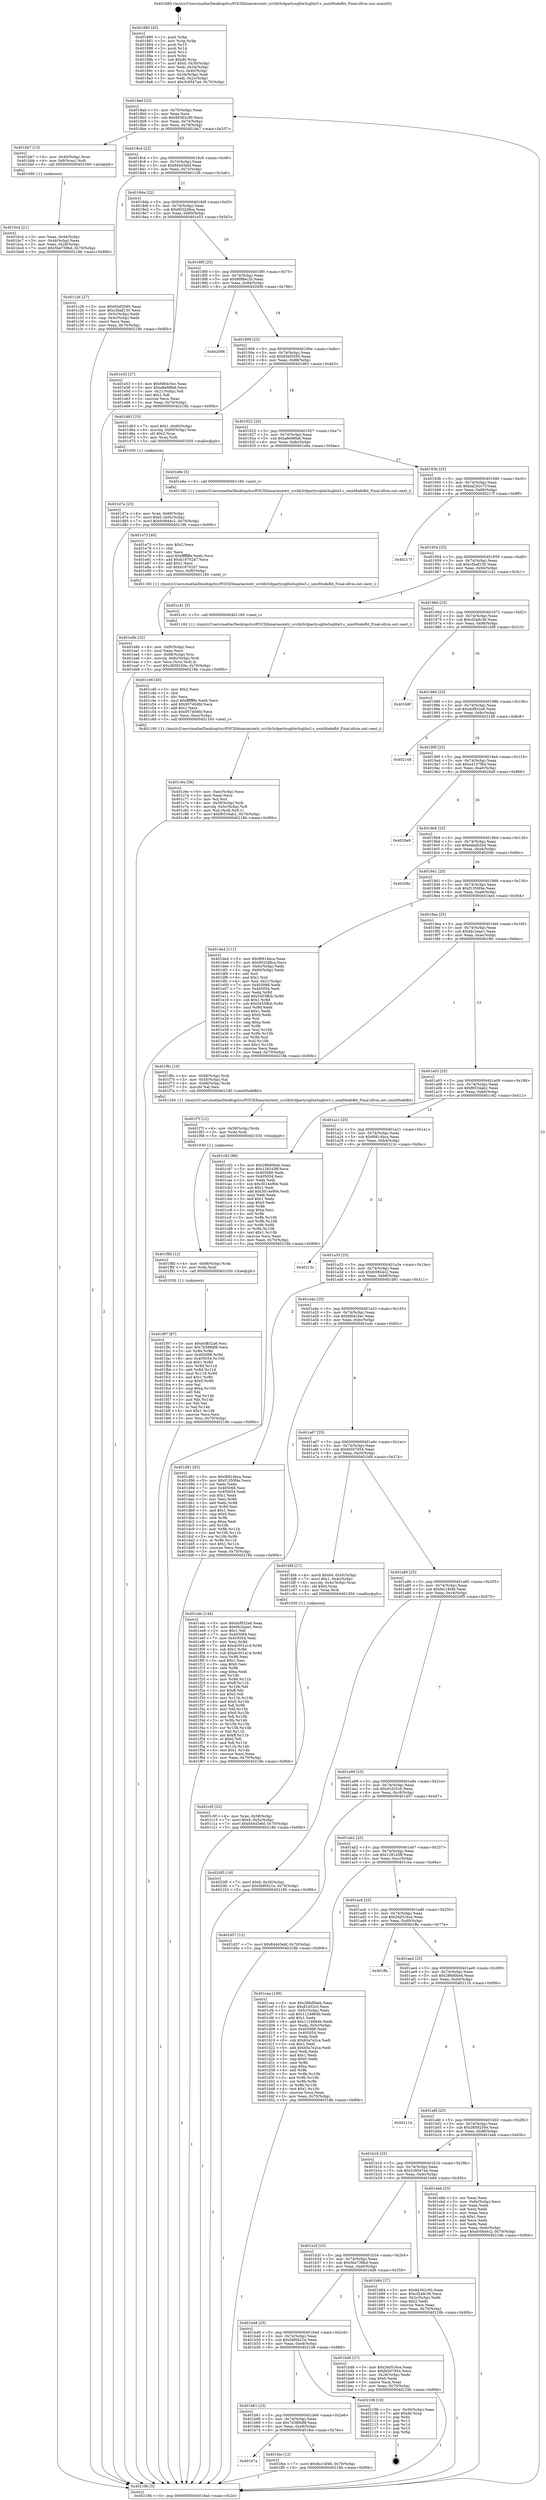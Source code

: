 digraph "0x401880" {
  label = "0x401880 (/mnt/c/Users/mathe/Desktop/tcc/POCII/binaries/extr_ccvlib3rdpartysqlite3sqlite3.c_unixModeBit_Final-ollvm.out::main(0))"
  labelloc = "t"
  node[shape=record]

  Entry [label="",width=0.3,height=0.3,shape=circle,fillcolor=black,style=filled]
  "0x4018ad" [label="{
     0x4018ad [23]\l
     | [instrs]\l
     &nbsp;&nbsp;0x4018ad \<+3\>: mov -0x70(%rbp),%eax\l
     &nbsp;&nbsp;0x4018b0 \<+2\>: mov %eax,%ecx\l
     &nbsp;&nbsp;0x4018b2 \<+6\>: sub $0x84362c90,%ecx\l
     &nbsp;&nbsp;0x4018b8 \<+3\>: mov %eax,-0x74(%rbp)\l
     &nbsp;&nbsp;0x4018bb \<+3\>: mov %ecx,-0x78(%rbp)\l
     &nbsp;&nbsp;0x4018be \<+6\>: je 0000000000401bb7 \<main+0x337\>\l
  }"]
  "0x401bb7" [label="{
     0x401bb7 [13]\l
     | [instrs]\l
     &nbsp;&nbsp;0x401bb7 \<+4\>: mov -0x40(%rbp),%rax\l
     &nbsp;&nbsp;0x401bbb \<+4\>: mov 0x8(%rax),%rdi\l
     &nbsp;&nbsp;0x401bbf \<+5\>: call 0000000000401060 \<atoi@plt\>\l
     | [calls]\l
     &nbsp;&nbsp;0x401060 \{1\} (unknown)\l
  }"]
  "0x4018c4" [label="{
     0x4018c4 [22]\l
     | [instrs]\l
     &nbsp;&nbsp;0x4018c4 \<+5\>: jmp 00000000004018c9 \<main+0x49\>\l
     &nbsp;&nbsp;0x4018c9 \<+3\>: mov -0x74(%rbp),%eax\l
     &nbsp;&nbsp;0x4018cc \<+5\>: sub $0x844d3ebf,%eax\l
     &nbsp;&nbsp;0x4018d1 \<+3\>: mov %eax,-0x7c(%rbp)\l
     &nbsp;&nbsp;0x4018d4 \<+6\>: je 0000000000401c26 \<main+0x3a6\>\l
  }"]
  Exit [label="",width=0.3,height=0.3,shape=circle,fillcolor=black,style=filled,peripheries=2]
  "0x401c26" [label="{
     0x401c26 [27]\l
     | [instrs]\l
     &nbsp;&nbsp;0x401c26 \<+5\>: mov $0x93ef3595,%eax\l
     &nbsp;&nbsp;0x401c2b \<+5\>: mov $0xc5baf130,%ecx\l
     &nbsp;&nbsp;0x401c30 \<+3\>: mov -0x5c(%rbp),%edx\l
     &nbsp;&nbsp;0x401c33 \<+3\>: cmp -0x4c(%rbp),%edx\l
     &nbsp;&nbsp;0x401c36 \<+3\>: cmovl %ecx,%eax\l
     &nbsp;&nbsp;0x401c39 \<+3\>: mov %eax,-0x70(%rbp)\l
     &nbsp;&nbsp;0x401c3c \<+5\>: jmp 000000000040218b \<main+0x90b\>\l
  }"]
  "0x4018da" [label="{
     0x4018da [22]\l
     | [instrs]\l
     &nbsp;&nbsp;0x4018da \<+5\>: jmp 00000000004018df \<main+0x5f\>\l
     &nbsp;&nbsp;0x4018df \<+3\>: mov -0x74(%rbp),%eax\l
     &nbsp;&nbsp;0x4018e2 \<+5\>: sub $0x9032d8ca,%eax\l
     &nbsp;&nbsp;0x4018e7 \<+3\>: mov %eax,-0x80(%rbp)\l
     &nbsp;&nbsp;0x4018ea \<+6\>: je 0000000000401e53 \<main+0x5d3\>\l
  }"]
  "0x401b7a" [label="{
     0x401b7a\l
  }", style=dashed]
  "0x401e53" [label="{
     0x401e53 [27]\l
     | [instrs]\l
     &nbsp;&nbsp;0x401e53 \<+5\>: mov $0xfd64c5ec,%eax\l
     &nbsp;&nbsp;0x401e58 \<+5\>: mov $0xa8e98fa6,%ecx\l
     &nbsp;&nbsp;0x401e5d \<+3\>: mov -0x21(%rbp),%dl\l
     &nbsp;&nbsp;0x401e60 \<+3\>: test $0x1,%dl\l
     &nbsp;&nbsp;0x401e63 \<+3\>: cmovne %ecx,%eax\l
     &nbsp;&nbsp;0x401e66 \<+3\>: mov %eax,-0x70(%rbp)\l
     &nbsp;&nbsp;0x401e69 \<+5\>: jmp 000000000040218b \<main+0x90b\>\l
  }"]
  "0x4018f0" [label="{
     0x4018f0 [25]\l
     | [instrs]\l
     &nbsp;&nbsp;0x4018f0 \<+5\>: jmp 00000000004018f5 \<main+0x75\>\l
     &nbsp;&nbsp;0x4018f5 \<+3\>: mov -0x74(%rbp),%eax\l
     &nbsp;&nbsp;0x4018f8 \<+5\>: sub $0x90f8ec20,%eax\l
     &nbsp;&nbsp;0x4018fd \<+6\>: mov %eax,-0x84(%rbp)\l
     &nbsp;&nbsp;0x401903 \<+6\>: je 0000000000402006 \<main+0x786\>\l
  }"]
  "0x401fee" [label="{
     0x401fee [12]\l
     | [instrs]\l
     &nbsp;&nbsp;0x401fee \<+7\>: movl $0xfec14f46,-0x70(%rbp)\l
     &nbsp;&nbsp;0x401ff5 \<+5\>: jmp 000000000040218b \<main+0x90b\>\l
  }"]
  "0x402006" [label="{
     0x402006\l
  }", style=dashed]
  "0x401909" [label="{
     0x401909 [25]\l
     | [instrs]\l
     &nbsp;&nbsp;0x401909 \<+5\>: jmp 000000000040190e \<main+0x8e\>\l
     &nbsp;&nbsp;0x40190e \<+3\>: mov -0x74(%rbp),%eax\l
     &nbsp;&nbsp;0x401911 \<+5\>: sub $0x93ef3595,%eax\l
     &nbsp;&nbsp;0x401916 \<+6\>: mov %eax,-0x88(%rbp)\l
     &nbsp;&nbsp;0x40191c \<+6\>: je 0000000000401d63 \<main+0x4e3\>\l
  }"]
  "0x401b61" [label="{
     0x401b61 [25]\l
     | [instrs]\l
     &nbsp;&nbsp;0x401b61 \<+5\>: jmp 0000000000401b66 \<main+0x2e6\>\l
     &nbsp;&nbsp;0x401b66 \<+3\>: mov -0x74(%rbp),%eax\l
     &nbsp;&nbsp;0x401b69 \<+5\>: sub $0x7b589df8,%eax\l
     &nbsp;&nbsp;0x401b6e \<+6\>: mov %eax,-0xe8(%rbp)\l
     &nbsp;&nbsp;0x401b74 \<+6\>: je 0000000000401fee \<main+0x76e\>\l
  }"]
  "0x401d63" [label="{
     0x401d63 [23]\l
     | [instrs]\l
     &nbsp;&nbsp;0x401d63 \<+7\>: movl $0x1,-0x60(%rbp)\l
     &nbsp;&nbsp;0x401d6a \<+4\>: movslq -0x60(%rbp),%rax\l
     &nbsp;&nbsp;0x401d6e \<+4\>: shl $0x2,%rax\l
     &nbsp;&nbsp;0x401d72 \<+3\>: mov %rax,%rdi\l
     &nbsp;&nbsp;0x401d75 \<+5\>: call 0000000000401050 \<malloc@plt\>\l
     | [calls]\l
     &nbsp;&nbsp;0x401050 \{1\} (unknown)\l
  }"]
  "0x401922" [label="{
     0x401922 [25]\l
     | [instrs]\l
     &nbsp;&nbsp;0x401922 \<+5\>: jmp 0000000000401927 \<main+0xa7\>\l
     &nbsp;&nbsp;0x401927 \<+3\>: mov -0x74(%rbp),%eax\l
     &nbsp;&nbsp;0x40192a \<+5\>: sub $0xa8e98fa6,%eax\l
     &nbsp;&nbsp;0x40192f \<+6\>: mov %eax,-0x8c(%rbp)\l
     &nbsp;&nbsp;0x401935 \<+6\>: je 0000000000401e6e \<main+0x5ee\>\l
  }"]
  "0x402108" [label="{
     0x402108 [19]\l
     | [instrs]\l
     &nbsp;&nbsp;0x402108 \<+3\>: mov -0x30(%rbp),%eax\l
     &nbsp;&nbsp;0x40210b \<+7\>: add $0xd0,%rsp\l
     &nbsp;&nbsp;0x402112 \<+1\>: pop %rbx\l
     &nbsp;&nbsp;0x402113 \<+2\>: pop %r12\l
     &nbsp;&nbsp;0x402115 \<+2\>: pop %r14\l
     &nbsp;&nbsp;0x402117 \<+2\>: pop %r15\l
     &nbsp;&nbsp;0x402119 \<+1\>: pop %rbp\l
     &nbsp;&nbsp;0x40211a \<+1\>: ret\l
  }"]
  "0x401e6e" [label="{
     0x401e6e [5]\l
     | [instrs]\l
     &nbsp;&nbsp;0x401e6e \<+5\>: call 0000000000401160 \<next_i\>\l
     | [calls]\l
     &nbsp;&nbsp;0x401160 \{1\} (/mnt/c/Users/mathe/Desktop/tcc/POCII/binaries/extr_ccvlib3rdpartysqlite3sqlite3.c_unixModeBit_Final-ollvm.out::next_i)\l
  }"]
  "0x40193b" [label="{
     0x40193b [25]\l
     | [instrs]\l
     &nbsp;&nbsp;0x40193b \<+5\>: jmp 0000000000401940 \<main+0xc0\>\l
     &nbsp;&nbsp;0x401940 \<+3\>: mov -0x74(%rbp),%eax\l
     &nbsp;&nbsp;0x401943 \<+5\>: sub $0xba292c7f,%eax\l
     &nbsp;&nbsp;0x401948 \<+6\>: mov %eax,-0x90(%rbp)\l
     &nbsp;&nbsp;0x40194e \<+6\>: je 000000000040217f \<main+0x8ff\>\l
  }"]
  "0x401f97" [label="{
     0x401f97 [87]\l
     | [instrs]\l
     &nbsp;&nbsp;0x401f97 \<+5\>: mov $0xdcf832a6,%esi\l
     &nbsp;&nbsp;0x401f9c \<+5\>: mov $0x7b589df8,%ecx\l
     &nbsp;&nbsp;0x401fa1 \<+3\>: xor %r8d,%r8d\l
     &nbsp;&nbsp;0x401fa4 \<+8\>: mov 0x405068,%r9d\l
     &nbsp;&nbsp;0x401fac \<+8\>: mov 0x405054,%r10d\l
     &nbsp;&nbsp;0x401fb4 \<+4\>: sub $0x1,%r8d\l
     &nbsp;&nbsp;0x401fb8 \<+3\>: mov %r9d,%r11d\l
     &nbsp;&nbsp;0x401fbb \<+3\>: add %r8d,%r11d\l
     &nbsp;&nbsp;0x401fbe \<+4\>: imul %r11d,%r9d\l
     &nbsp;&nbsp;0x401fc2 \<+4\>: and $0x1,%r9d\l
     &nbsp;&nbsp;0x401fc6 \<+4\>: cmp $0x0,%r9d\l
     &nbsp;&nbsp;0x401fca \<+3\>: sete %al\l
     &nbsp;&nbsp;0x401fcd \<+4\>: cmp $0xa,%r10d\l
     &nbsp;&nbsp;0x401fd1 \<+3\>: setl %bl\l
     &nbsp;&nbsp;0x401fd4 \<+3\>: mov %al,%r14b\l
     &nbsp;&nbsp;0x401fd7 \<+3\>: and %bl,%r14b\l
     &nbsp;&nbsp;0x401fda \<+2\>: xor %bl,%al\l
     &nbsp;&nbsp;0x401fdc \<+3\>: or %al,%r14b\l
     &nbsp;&nbsp;0x401fdf \<+4\>: test $0x1,%r14b\l
     &nbsp;&nbsp;0x401fe3 \<+3\>: cmovne %ecx,%esi\l
     &nbsp;&nbsp;0x401fe6 \<+3\>: mov %esi,-0x70(%rbp)\l
     &nbsp;&nbsp;0x401fe9 \<+5\>: jmp 000000000040218b \<main+0x90b\>\l
  }"]
  "0x40217f" [label="{
     0x40217f\l
  }", style=dashed]
  "0x401954" [label="{
     0x401954 [25]\l
     | [instrs]\l
     &nbsp;&nbsp;0x401954 \<+5\>: jmp 0000000000401959 \<main+0xd9\>\l
     &nbsp;&nbsp;0x401959 \<+3\>: mov -0x74(%rbp),%eax\l
     &nbsp;&nbsp;0x40195c \<+5\>: sub $0xc5baf130,%eax\l
     &nbsp;&nbsp;0x401961 \<+6\>: mov %eax,-0x94(%rbp)\l
     &nbsp;&nbsp;0x401967 \<+6\>: je 0000000000401c41 \<main+0x3c1\>\l
  }"]
  "0x401f8b" [label="{
     0x401f8b [12]\l
     | [instrs]\l
     &nbsp;&nbsp;0x401f8b \<+4\>: mov -0x68(%rbp),%rdx\l
     &nbsp;&nbsp;0x401f8f \<+3\>: mov %rdx,%rdi\l
     &nbsp;&nbsp;0x401f92 \<+5\>: call 0000000000401030 \<free@plt\>\l
     | [calls]\l
     &nbsp;&nbsp;0x401030 \{1\} (unknown)\l
  }"]
  "0x401c41" [label="{
     0x401c41 [5]\l
     | [instrs]\l
     &nbsp;&nbsp;0x401c41 \<+5\>: call 0000000000401160 \<next_i\>\l
     | [calls]\l
     &nbsp;&nbsp;0x401160 \{1\} (/mnt/c/Users/mathe/Desktop/tcc/POCII/binaries/extr_ccvlib3rdpartysqlite3sqlite3.c_unixModeBit_Final-ollvm.out::next_i)\l
  }"]
  "0x40196d" [label="{
     0x40196d [25]\l
     | [instrs]\l
     &nbsp;&nbsp;0x40196d \<+5\>: jmp 0000000000401972 \<main+0xf2\>\l
     &nbsp;&nbsp;0x401972 \<+3\>: mov -0x74(%rbp),%eax\l
     &nbsp;&nbsp;0x401975 \<+5\>: sub $0xcf2a9c36,%eax\l
     &nbsp;&nbsp;0x40197a \<+6\>: mov %eax,-0x98(%rbp)\l
     &nbsp;&nbsp;0x401980 \<+6\>: je 0000000000401b9f \<main+0x31f\>\l
  }"]
  "0x401f7f" [label="{
     0x401f7f [12]\l
     | [instrs]\l
     &nbsp;&nbsp;0x401f7f \<+4\>: mov -0x58(%rbp),%rdx\l
     &nbsp;&nbsp;0x401f83 \<+3\>: mov %rdx,%rdi\l
     &nbsp;&nbsp;0x401f86 \<+5\>: call 0000000000401030 \<free@plt\>\l
     | [calls]\l
     &nbsp;&nbsp;0x401030 \{1\} (unknown)\l
  }"]
  "0x401b9f" [label="{
     0x401b9f\l
  }", style=dashed]
  "0x401986" [label="{
     0x401986 [25]\l
     | [instrs]\l
     &nbsp;&nbsp;0x401986 \<+5\>: jmp 000000000040198b \<main+0x10b\>\l
     &nbsp;&nbsp;0x40198b \<+3\>: mov -0x74(%rbp),%eax\l
     &nbsp;&nbsp;0x40198e \<+5\>: sub $0xdcf832a6,%eax\l
     &nbsp;&nbsp;0x401993 \<+6\>: mov %eax,-0x9c(%rbp)\l
     &nbsp;&nbsp;0x401999 \<+6\>: je 0000000000402148 \<main+0x8c8\>\l
  }"]
  "0x401e9b" [label="{
     0x401e9b [32]\l
     | [instrs]\l
     &nbsp;&nbsp;0x401e9b \<+6\>: mov -0xf0(%rbp),%ecx\l
     &nbsp;&nbsp;0x401ea1 \<+3\>: imul %eax,%ecx\l
     &nbsp;&nbsp;0x401ea4 \<+4\>: mov -0x68(%rbp),%rsi\l
     &nbsp;&nbsp;0x401ea8 \<+4\>: movslq -0x6c(%rbp),%rdi\l
     &nbsp;&nbsp;0x401eac \<+3\>: mov %ecx,(%rsi,%rdi,4)\l
     &nbsp;&nbsp;0x401eaf \<+7\>: movl $0x3858250e,-0x70(%rbp)\l
     &nbsp;&nbsp;0x401eb6 \<+5\>: jmp 000000000040218b \<main+0x90b\>\l
  }"]
  "0x402148" [label="{
     0x402148\l
  }", style=dashed]
  "0x40199f" [label="{
     0x40199f [25]\l
     | [instrs]\l
     &nbsp;&nbsp;0x40199f \<+5\>: jmp 00000000004019a4 \<main+0x124\>\l
     &nbsp;&nbsp;0x4019a4 \<+3\>: mov -0x74(%rbp),%eax\l
     &nbsp;&nbsp;0x4019a7 \<+5\>: sub $0xe4157f84,%eax\l
     &nbsp;&nbsp;0x4019ac \<+6\>: mov %eax,-0xa0(%rbp)\l
     &nbsp;&nbsp;0x4019b2 \<+6\>: je 00000000004020e9 \<main+0x869\>\l
  }"]
  "0x401e73" [label="{
     0x401e73 [40]\l
     | [instrs]\l
     &nbsp;&nbsp;0x401e73 \<+5\>: mov $0x2,%ecx\l
     &nbsp;&nbsp;0x401e78 \<+1\>: cltd\l
     &nbsp;&nbsp;0x401e79 \<+2\>: idiv %ecx\l
     &nbsp;&nbsp;0x401e7b \<+6\>: imul $0xfffffffe,%edx,%ecx\l
     &nbsp;&nbsp;0x401e81 \<+6\>: add $0xb18702d7,%ecx\l
     &nbsp;&nbsp;0x401e87 \<+3\>: add $0x1,%ecx\l
     &nbsp;&nbsp;0x401e8a \<+6\>: sub $0xb18702d7,%ecx\l
     &nbsp;&nbsp;0x401e90 \<+6\>: mov %ecx,-0xf0(%rbp)\l
     &nbsp;&nbsp;0x401e96 \<+5\>: call 0000000000401160 \<next_i\>\l
     | [calls]\l
     &nbsp;&nbsp;0x401160 \{1\} (/mnt/c/Users/mathe/Desktop/tcc/POCII/binaries/extr_ccvlib3rdpartysqlite3sqlite3.c_unixModeBit_Final-ollvm.out::next_i)\l
  }"]
  "0x4020e9" [label="{
     0x4020e9\l
  }", style=dashed]
  "0x4019b8" [label="{
     0x4019b8 [25]\l
     | [instrs]\l
     &nbsp;&nbsp;0x4019b8 \<+5\>: jmp 00000000004019bd \<main+0x13d\>\l
     &nbsp;&nbsp;0x4019bd \<+3\>: mov -0x74(%rbp),%eax\l
     &nbsp;&nbsp;0x4019c0 \<+5\>: sub $0xededb2b4,%eax\l
     &nbsp;&nbsp;0x4019c5 \<+6\>: mov %eax,-0xa4(%rbp)\l
     &nbsp;&nbsp;0x4019cb \<+6\>: je 000000000040208c \<main+0x80c\>\l
  }"]
  "0x401d7a" [label="{
     0x401d7a [23]\l
     | [instrs]\l
     &nbsp;&nbsp;0x401d7a \<+4\>: mov %rax,-0x68(%rbp)\l
     &nbsp;&nbsp;0x401d7e \<+7\>: movl $0x0,-0x6c(%rbp)\l
     &nbsp;&nbsp;0x401d85 \<+7\>: movl $0xfc0844c2,-0x70(%rbp)\l
     &nbsp;&nbsp;0x401d8c \<+5\>: jmp 000000000040218b \<main+0x90b\>\l
  }"]
  "0x40208c" [label="{
     0x40208c\l
  }", style=dashed]
  "0x4019d1" [label="{
     0x4019d1 [25]\l
     | [instrs]\l
     &nbsp;&nbsp;0x4019d1 \<+5\>: jmp 00000000004019d6 \<main+0x156\>\l
     &nbsp;&nbsp;0x4019d6 \<+3\>: mov -0x74(%rbp),%eax\l
     &nbsp;&nbsp;0x4019d9 \<+5\>: sub $0xf1350f4e,%eax\l
     &nbsp;&nbsp;0x4019de \<+6\>: mov %eax,-0xa8(%rbp)\l
     &nbsp;&nbsp;0x4019e4 \<+6\>: je 0000000000401de4 \<main+0x564\>\l
  }"]
  "0x401c6e" [label="{
     0x401c6e [36]\l
     | [instrs]\l
     &nbsp;&nbsp;0x401c6e \<+6\>: mov -0xec(%rbp),%ecx\l
     &nbsp;&nbsp;0x401c74 \<+3\>: imul %eax,%ecx\l
     &nbsp;&nbsp;0x401c77 \<+3\>: mov %cl,%sil\l
     &nbsp;&nbsp;0x401c7a \<+4\>: mov -0x58(%rbp),%rdi\l
     &nbsp;&nbsp;0x401c7e \<+4\>: movslq -0x5c(%rbp),%r8\l
     &nbsp;&nbsp;0x401c82 \<+4\>: mov %sil,(%rdi,%r8,1)\l
     &nbsp;&nbsp;0x401c86 \<+7\>: movl $0xf6534ab2,-0x70(%rbp)\l
     &nbsp;&nbsp;0x401c8d \<+5\>: jmp 000000000040218b \<main+0x90b\>\l
  }"]
  "0x401de4" [label="{
     0x401de4 [111]\l
     | [instrs]\l
     &nbsp;&nbsp;0x401de4 \<+5\>: mov $0xf6814bca,%eax\l
     &nbsp;&nbsp;0x401de9 \<+5\>: mov $0x9032d8ca,%ecx\l
     &nbsp;&nbsp;0x401dee \<+3\>: mov -0x6c(%rbp),%edx\l
     &nbsp;&nbsp;0x401df1 \<+3\>: cmp -0x60(%rbp),%edx\l
     &nbsp;&nbsp;0x401df4 \<+4\>: setl %sil\l
     &nbsp;&nbsp;0x401df8 \<+4\>: and $0x1,%sil\l
     &nbsp;&nbsp;0x401dfc \<+4\>: mov %sil,-0x21(%rbp)\l
     &nbsp;&nbsp;0x401e00 \<+7\>: mov 0x405068,%edx\l
     &nbsp;&nbsp;0x401e07 \<+7\>: mov 0x405054,%edi\l
     &nbsp;&nbsp;0x401e0e \<+3\>: mov %edx,%r8d\l
     &nbsp;&nbsp;0x401e11 \<+7\>: add $0x5455ffcb,%r8d\l
     &nbsp;&nbsp;0x401e18 \<+4\>: sub $0x1,%r8d\l
     &nbsp;&nbsp;0x401e1c \<+7\>: sub $0x5455ffcb,%r8d\l
     &nbsp;&nbsp;0x401e23 \<+4\>: imul %r8d,%edx\l
     &nbsp;&nbsp;0x401e27 \<+3\>: and $0x1,%edx\l
     &nbsp;&nbsp;0x401e2a \<+3\>: cmp $0x0,%edx\l
     &nbsp;&nbsp;0x401e2d \<+4\>: sete %sil\l
     &nbsp;&nbsp;0x401e31 \<+3\>: cmp $0xa,%edi\l
     &nbsp;&nbsp;0x401e34 \<+4\>: setl %r9b\l
     &nbsp;&nbsp;0x401e38 \<+3\>: mov %sil,%r10b\l
     &nbsp;&nbsp;0x401e3b \<+3\>: and %r9b,%r10b\l
     &nbsp;&nbsp;0x401e3e \<+3\>: xor %r9b,%sil\l
     &nbsp;&nbsp;0x401e41 \<+3\>: or %sil,%r10b\l
     &nbsp;&nbsp;0x401e44 \<+4\>: test $0x1,%r10b\l
     &nbsp;&nbsp;0x401e48 \<+3\>: cmovne %ecx,%eax\l
     &nbsp;&nbsp;0x401e4b \<+3\>: mov %eax,-0x70(%rbp)\l
     &nbsp;&nbsp;0x401e4e \<+5\>: jmp 000000000040218b \<main+0x90b\>\l
  }"]
  "0x4019ea" [label="{
     0x4019ea [25]\l
     | [instrs]\l
     &nbsp;&nbsp;0x4019ea \<+5\>: jmp 00000000004019ef \<main+0x16f\>\l
     &nbsp;&nbsp;0x4019ef \<+3\>: mov -0x74(%rbp),%eax\l
     &nbsp;&nbsp;0x4019f2 \<+5\>: sub $0xf4c2eae1,%eax\l
     &nbsp;&nbsp;0x4019f7 \<+6\>: mov %eax,-0xac(%rbp)\l
     &nbsp;&nbsp;0x4019fd \<+6\>: je 0000000000401f6c \<main+0x6ec\>\l
  }"]
  "0x401c46" [label="{
     0x401c46 [40]\l
     | [instrs]\l
     &nbsp;&nbsp;0x401c46 \<+5\>: mov $0x2,%ecx\l
     &nbsp;&nbsp;0x401c4b \<+1\>: cltd\l
     &nbsp;&nbsp;0x401c4c \<+2\>: idiv %ecx\l
     &nbsp;&nbsp;0x401c4e \<+6\>: imul $0xfffffffe,%edx,%ecx\l
     &nbsp;&nbsp;0x401c54 \<+6\>: add $0x95740dfd,%ecx\l
     &nbsp;&nbsp;0x401c5a \<+3\>: add $0x1,%ecx\l
     &nbsp;&nbsp;0x401c5d \<+6\>: sub $0x95740dfd,%ecx\l
     &nbsp;&nbsp;0x401c63 \<+6\>: mov %ecx,-0xec(%rbp)\l
     &nbsp;&nbsp;0x401c69 \<+5\>: call 0000000000401160 \<next_i\>\l
     | [calls]\l
     &nbsp;&nbsp;0x401160 \{1\} (/mnt/c/Users/mathe/Desktop/tcc/POCII/binaries/extr_ccvlib3rdpartysqlite3sqlite3.c_unixModeBit_Final-ollvm.out::next_i)\l
  }"]
  "0x401f6c" [label="{
     0x401f6c [19]\l
     | [instrs]\l
     &nbsp;&nbsp;0x401f6c \<+4\>: mov -0x58(%rbp),%rdi\l
     &nbsp;&nbsp;0x401f70 \<+3\>: mov -0x45(%rbp),%al\l
     &nbsp;&nbsp;0x401f73 \<+4\>: mov -0x68(%rbp),%rdx\l
     &nbsp;&nbsp;0x401f77 \<+3\>: movzbl %al,%esi\l
     &nbsp;&nbsp;0x401f7a \<+5\>: call 0000000000401240 \<unixModeBit\>\l
     | [calls]\l
     &nbsp;&nbsp;0x401240 \{1\} (/mnt/c/Users/mathe/Desktop/tcc/POCII/binaries/extr_ccvlib3rdpartysqlite3sqlite3.c_unixModeBit_Final-ollvm.out::unixModeBit)\l
  }"]
  "0x401a03" [label="{
     0x401a03 [25]\l
     | [instrs]\l
     &nbsp;&nbsp;0x401a03 \<+5\>: jmp 0000000000401a08 \<main+0x188\>\l
     &nbsp;&nbsp;0x401a08 \<+3\>: mov -0x74(%rbp),%eax\l
     &nbsp;&nbsp;0x401a0b \<+5\>: sub $0xf6534ab2,%eax\l
     &nbsp;&nbsp;0x401a10 \<+6\>: mov %eax,-0xb0(%rbp)\l
     &nbsp;&nbsp;0x401a16 \<+6\>: je 0000000000401c92 \<main+0x412\>\l
  }"]
  "0x401c0f" [label="{
     0x401c0f [23]\l
     | [instrs]\l
     &nbsp;&nbsp;0x401c0f \<+4\>: mov %rax,-0x58(%rbp)\l
     &nbsp;&nbsp;0x401c13 \<+7\>: movl $0x0,-0x5c(%rbp)\l
     &nbsp;&nbsp;0x401c1a \<+7\>: movl $0x844d3ebf,-0x70(%rbp)\l
     &nbsp;&nbsp;0x401c21 \<+5\>: jmp 000000000040218b \<main+0x90b\>\l
  }"]
  "0x401c92" [label="{
     0x401c92 [88]\l
     | [instrs]\l
     &nbsp;&nbsp;0x401c92 \<+5\>: mov $0x286d0beb,%eax\l
     &nbsp;&nbsp;0x401c97 \<+5\>: mov $0x1281d3ff,%ecx\l
     &nbsp;&nbsp;0x401c9c \<+7\>: mov 0x405068,%edx\l
     &nbsp;&nbsp;0x401ca3 \<+7\>: mov 0x405054,%esi\l
     &nbsp;&nbsp;0x401caa \<+2\>: mov %edx,%edi\l
     &nbsp;&nbsp;0x401cac \<+6\>: sub $0x3014e90e,%edi\l
     &nbsp;&nbsp;0x401cb2 \<+3\>: sub $0x1,%edi\l
     &nbsp;&nbsp;0x401cb5 \<+6\>: add $0x3014e90e,%edi\l
     &nbsp;&nbsp;0x401cbb \<+3\>: imul %edi,%edx\l
     &nbsp;&nbsp;0x401cbe \<+3\>: and $0x1,%edx\l
     &nbsp;&nbsp;0x401cc1 \<+3\>: cmp $0x0,%edx\l
     &nbsp;&nbsp;0x401cc4 \<+4\>: sete %r8b\l
     &nbsp;&nbsp;0x401cc8 \<+3\>: cmp $0xa,%esi\l
     &nbsp;&nbsp;0x401ccb \<+4\>: setl %r9b\l
     &nbsp;&nbsp;0x401ccf \<+3\>: mov %r8b,%r10b\l
     &nbsp;&nbsp;0x401cd2 \<+3\>: and %r9b,%r10b\l
     &nbsp;&nbsp;0x401cd5 \<+3\>: xor %r9b,%r8b\l
     &nbsp;&nbsp;0x401cd8 \<+3\>: or %r8b,%r10b\l
     &nbsp;&nbsp;0x401cdb \<+4\>: test $0x1,%r10b\l
     &nbsp;&nbsp;0x401cdf \<+3\>: cmovne %ecx,%eax\l
     &nbsp;&nbsp;0x401ce2 \<+3\>: mov %eax,-0x70(%rbp)\l
     &nbsp;&nbsp;0x401ce5 \<+5\>: jmp 000000000040218b \<main+0x90b\>\l
  }"]
  "0x401a1c" [label="{
     0x401a1c [25]\l
     | [instrs]\l
     &nbsp;&nbsp;0x401a1c \<+5\>: jmp 0000000000401a21 \<main+0x1a1\>\l
     &nbsp;&nbsp;0x401a21 \<+3\>: mov -0x74(%rbp),%eax\l
     &nbsp;&nbsp;0x401a24 \<+5\>: sub $0xf6814bca,%eax\l
     &nbsp;&nbsp;0x401a29 \<+6\>: mov %eax,-0xb4(%rbp)\l
     &nbsp;&nbsp;0x401a2f \<+6\>: je 000000000040213c \<main+0x8bc\>\l
  }"]
  "0x401b48" [label="{
     0x401b48 [25]\l
     | [instrs]\l
     &nbsp;&nbsp;0x401b48 \<+5\>: jmp 0000000000401b4d \<main+0x2cd\>\l
     &nbsp;&nbsp;0x401b4d \<+3\>: mov -0x74(%rbp),%eax\l
     &nbsp;&nbsp;0x401b50 \<+5\>: sub $0x5bf0421e,%eax\l
     &nbsp;&nbsp;0x401b55 \<+6\>: mov %eax,-0xe4(%rbp)\l
     &nbsp;&nbsp;0x401b5b \<+6\>: je 0000000000402108 \<main+0x888\>\l
  }"]
  "0x40213c" [label="{
     0x40213c\l
  }", style=dashed]
  "0x401a35" [label="{
     0x401a35 [25]\l
     | [instrs]\l
     &nbsp;&nbsp;0x401a35 \<+5\>: jmp 0000000000401a3a \<main+0x1ba\>\l
     &nbsp;&nbsp;0x401a3a \<+3\>: mov -0x74(%rbp),%eax\l
     &nbsp;&nbsp;0x401a3d \<+5\>: sub $0xfc0844c2,%eax\l
     &nbsp;&nbsp;0x401a42 \<+6\>: mov %eax,-0xb8(%rbp)\l
     &nbsp;&nbsp;0x401a48 \<+6\>: je 0000000000401d91 \<main+0x511\>\l
  }"]
  "0x401bd9" [label="{
     0x401bd9 [27]\l
     | [instrs]\l
     &nbsp;&nbsp;0x401bd9 \<+5\>: mov $0x26d516ce,%eax\l
     &nbsp;&nbsp;0x401bde \<+5\>: mov $0xfe507d54,%ecx\l
     &nbsp;&nbsp;0x401be3 \<+3\>: mov -0x28(%rbp),%edx\l
     &nbsp;&nbsp;0x401be6 \<+3\>: cmp $0x0,%edx\l
     &nbsp;&nbsp;0x401be9 \<+3\>: cmove %ecx,%eax\l
     &nbsp;&nbsp;0x401bec \<+3\>: mov %eax,-0x70(%rbp)\l
     &nbsp;&nbsp;0x401bef \<+5\>: jmp 000000000040218b \<main+0x90b\>\l
  }"]
  "0x401d91" [label="{
     0x401d91 [83]\l
     | [instrs]\l
     &nbsp;&nbsp;0x401d91 \<+5\>: mov $0xf6814bca,%eax\l
     &nbsp;&nbsp;0x401d96 \<+5\>: mov $0xf1350f4e,%ecx\l
     &nbsp;&nbsp;0x401d9b \<+2\>: xor %edx,%edx\l
     &nbsp;&nbsp;0x401d9d \<+7\>: mov 0x405068,%esi\l
     &nbsp;&nbsp;0x401da4 \<+7\>: mov 0x405054,%edi\l
     &nbsp;&nbsp;0x401dab \<+3\>: sub $0x1,%edx\l
     &nbsp;&nbsp;0x401dae \<+3\>: mov %esi,%r8d\l
     &nbsp;&nbsp;0x401db1 \<+3\>: add %edx,%r8d\l
     &nbsp;&nbsp;0x401db4 \<+4\>: imul %r8d,%esi\l
     &nbsp;&nbsp;0x401db8 \<+3\>: and $0x1,%esi\l
     &nbsp;&nbsp;0x401dbb \<+3\>: cmp $0x0,%esi\l
     &nbsp;&nbsp;0x401dbe \<+4\>: sete %r9b\l
     &nbsp;&nbsp;0x401dc2 \<+3\>: cmp $0xa,%edi\l
     &nbsp;&nbsp;0x401dc5 \<+4\>: setl %r10b\l
     &nbsp;&nbsp;0x401dc9 \<+3\>: mov %r9b,%r11b\l
     &nbsp;&nbsp;0x401dcc \<+3\>: and %r10b,%r11b\l
     &nbsp;&nbsp;0x401dcf \<+3\>: xor %r10b,%r9b\l
     &nbsp;&nbsp;0x401dd2 \<+3\>: or %r9b,%r11b\l
     &nbsp;&nbsp;0x401dd5 \<+4\>: test $0x1,%r11b\l
     &nbsp;&nbsp;0x401dd9 \<+3\>: cmovne %ecx,%eax\l
     &nbsp;&nbsp;0x401ddc \<+3\>: mov %eax,-0x70(%rbp)\l
     &nbsp;&nbsp;0x401ddf \<+5\>: jmp 000000000040218b \<main+0x90b\>\l
  }"]
  "0x401a4e" [label="{
     0x401a4e [25]\l
     | [instrs]\l
     &nbsp;&nbsp;0x401a4e \<+5\>: jmp 0000000000401a53 \<main+0x1d3\>\l
     &nbsp;&nbsp;0x401a53 \<+3\>: mov -0x74(%rbp),%eax\l
     &nbsp;&nbsp;0x401a56 \<+5\>: sub $0xfd64c5ec,%eax\l
     &nbsp;&nbsp;0x401a5b \<+6\>: mov %eax,-0xbc(%rbp)\l
     &nbsp;&nbsp;0x401a61 \<+6\>: je 0000000000401edc \<main+0x65c\>\l
  }"]
  "0x401bc4" [label="{
     0x401bc4 [21]\l
     | [instrs]\l
     &nbsp;&nbsp;0x401bc4 \<+3\>: mov %eax,-0x44(%rbp)\l
     &nbsp;&nbsp;0x401bc7 \<+3\>: mov -0x44(%rbp),%eax\l
     &nbsp;&nbsp;0x401bca \<+3\>: mov %eax,-0x28(%rbp)\l
     &nbsp;&nbsp;0x401bcd \<+7\>: movl $0x5be739bd,-0x70(%rbp)\l
     &nbsp;&nbsp;0x401bd4 \<+5\>: jmp 000000000040218b \<main+0x90b\>\l
  }"]
  "0x401edc" [label="{
     0x401edc [144]\l
     | [instrs]\l
     &nbsp;&nbsp;0x401edc \<+5\>: mov $0xdcf832a6,%eax\l
     &nbsp;&nbsp;0x401ee1 \<+5\>: mov $0xf4c2eae1,%ecx\l
     &nbsp;&nbsp;0x401ee6 \<+2\>: mov $0x1,%dl\l
     &nbsp;&nbsp;0x401ee8 \<+7\>: mov 0x405068,%esi\l
     &nbsp;&nbsp;0x401eef \<+7\>: mov 0x405054,%edi\l
     &nbsp;&nbsp;0x401ef6 \<+3\>: mov %esi,%r8d\l
     &nbsp;&nbsp;0x401ef9 \<+7\>: add $0xdc501a14,%r8d\l
     &nbsp;&nbsp;0x401f00 \<+4\>: sub $0x1,%r8d\l
     &nbsp;&nbsp;0x401f04 \<+7\>: sub $0xdc501a14,%r8d\l
     &nbsp;&nbsp;0x401f0b \<+4\>: imul %r8d,%esi\l
     &nbsp;&nbsp;0x401f0f \<+3\>: and $0x1,%esi\l
     &nbsp;&nbsp;0x401f12 \<+3\>: cmp $0x0,%esi\l
     &nbsp;&nbsp;0x401f15 \<+4\>: sete %r9b\l
     &nbsp;&nbsp;0x401f19 \<+3\>: cmp $0xa,%edi\l
     &nbsp;&nbsp;0x401f1c \<+4\>: setl %r10b\l
     &nbsp;&nbsp;0x401f20 \<+3\>: mov %r9b,%r11b\l
     &nbsp;&nbsp;0x401f23 \<+4\>: xor $0xff,%r11b\l
     &nbsp;&nbsp;0x401f27 \<+3\>: mov %r10b,%bl\l
     &nbsp;&nbsp;0x401f2a \<+3\>: xor $0xff,%bl\l
     &nbsp;&nbsp;0x401f2d \<+3\>: xor $0x0,%dl\l
     &nbsp;&nbsp;0x401f30 \<+3\>: mov %r11b,%r14b\l
     &nbsp;&nbsp;0x401f33 \<+4\>: and $0x0,%r14b\l
     &nbsp;&nbsp;0x401f37 \<+3\>: and %dl,%r9b\l
     &nbsp;&nbsp;0x401f3a \<+3\>: mov %bl,%r15b\l
     &nbsp;&nbsp;0x401f3d \<+4\>: and $0x0,%r15b\l
     &nbsp;&nbsp;0x401f41 \<+3\>: and %dl,%r10b\l
     &nbsp;&nbsp;0x401f44 \<+3\>: or %r9b,%r14b\l
     &nbsp;&nbsp;0x401f47 \<+3\>: or %r10b,%r15b\l
     &nbsp;&nbsp;0x401f4a \<+3\>: xor %r15b,%r14b\l
     &nbsp;&nbsp;0x401f4d \<+3\>: or %bl,%r11b\l
     &nbsp;&nbsp;0x401f50 \<+4\>: xor $0xff,%r11b\l
     &nbsp;&nbsp;0x401f54 \<+3\>: or $0x0,%dl\l
     &nbsp;&nbsp;0x401f57 \<+3\>: and %dl,%r11b\l
     &nbsp;&nbsp;0x401f5a \<+3\>: or %r11b,%r14b\l
     &nbsp;&nbsp;0x401f5d \<+4\>: test $0x1,%r14b\l
     &nbsp;&nbsp;0x401f61 \<+3\>: cmovne %ecx,%eax\l
     &nbsp;&nbsp;0x401f64 \<+3\>: mov %eax,-0x70(%rbp)\l
     &nbsp;&nbsp;0x401f67 \<+5\>: jmp 000000000040218b \<main+0x90b\>\l
  }"]
  "0x401a67" [label="{
     0x401a67 [25]\l
     | [instrs]\l
     &nbsp;&nbsp;0x401a67 \<+5\>: jmp 0000000000401a6c \<main+0x1ec\>\l
     &nbsp;&nbsp;0x401a6c \<+3\>: mov -0x74(%rbp),%eax\l
     &nbsp;&nbsp;0x401a6f \<+5\>: sub $0xfe507d54,%eax\l
     &nbsp;&nbsp;0x401a74 \<+6\>: mov %eax,-0xc0(%rbp)\l
     &nbsp;&nbsp;0x401a7a \<+6\>: je 0000000000401bf4 \<main+0x374\>\l
  }"]
  "0x401880" [label="{
     0x401880 [45]\l
     | [instrs]\l
     &nbsp;&nbsp;0x401880 \<+1\>: push %rbp\l
     &nbsp;&nbsp;0x401881 \<+3\>: mov %rsp,%rbp\l
     &nbsp;&nbsp;0x401884 \<+2\>: push %r15\l
     &nbsp;&nbsp;0x401886 \<+2\>: push %r14\l
     &nbsp;&nbsp;0x401888 \<+2\>: push %r12\l
     &nbsp;&nbsp;0x40188a \<+1\>: push %rbx\l
     &nbsp;&nbsp;0x40188b \<+7\>: sub $0xd0,%rsp\l
     &nbsp;&nbsp;0x401892 \<+7\>: movl $0x0,-0x30(%rbp)\l
     &nbsp;&nbsp;0x401899 \<+3\>: mov %edi,-0x34(%rbp)\l
     &nbsp;&nbsp;0x40189c \<+4\>: mov %rsi,-0x40(%rbp)\l
     &nbsp;&nbsp;0x4018a0 \<+3\>: mov -0x34(%rbp),%edi\l
     &nbsp;&nbsp;0x4018a3 \<+3\>: mov %edi,-0x2c(%rbp)\l
     &nbsp;&nbsp;0x4018a6 \<+7\>: movl $0x3c9547a4,-0x70(%rbp)\l
  }"]
  "0x401bf4" [label="{
     0x401bf4 [27]\l
     | [instrs]\l
     &nbsp;&nbsp;0x401bf4 \<+4\>: movb $0x64,-0x45(%rbp)\l
     &nbsp;&nbsp;0x401bf8 \<+7\>: movl $0x1,-0x4c(%rbp)\l
     &nbsp;&nbsp;0x401bff \<+4\>: movslq -0x4c(%rbp),%rax\l
     &nbsp;&nbsp;0x401c03 \<+4\>: shl $0x0,%rax\l
     &nbsp;&nbsp;0x401c07 \<+3\>: mov %rax,%rdi\l
     &nbsp;&nbsp;0x401c0a \<+5\>: call 0000000000401050 \<malloc@plt\>\l
     | [calls]\l
     &nbsp;&nbsp;0x401050 \{1\} (unknown)\l
  }"]
  "0x401a80" [label="{
     0x401a80 [25]\l
     | [instrs]\l
     &nbsp;&nbsp;0x401a80 \<+5\>: jmp 0000000000401a85 \<main+0x205\>\l
     &nbsp;&nbsp;0x401a85 \<+3\>: mov -0x74(%rbp),%eax\l
     &nbsp;&nbsp;0x401a88 \<+5\>: sub $0xfec14f46,%eax\l
     &nbsp;&nbsp;0x401a8d \<+6\>: mov %eax,-0xc4(%rbp)\l
     &nbsp;&nbsp;0x401a93 \<+6\>: je 00000000004020f5 \<main+0x875\>\l
  }"]
  "0x40218b" [label="{
     0x40218b [5]\l
     | [instrs]\l
     &nbsp;&nbsp;0x40218b \<+5\>: jmp 00000000004018ad \<main+0x2d\>\l
  }"]
  "0x4020f5" [label="{
     0x4020f5 [19]\l
     | [instrs]\l
     &nbsp;&nbsp;0x4020f5 \<+7\>: movl $0x0,-0x30(%rbp)\l
     &nbsp;&nbsp;0x4020fc \<+7\>: movl $0x5bf0421e,-0x70(%rbp)\l
     &nbsp;&nbsp;0x402103 \<+5\>: jmp 000000000040218b \<main+0x90b\>\l
  }"]
  "0x401a99" [label="{
     0x401a99 [25]\l
     | [instrs]\l
     &nbsp;&nbsp;0x401a99 \<+5\>: jmp 0000000000401a9e \<main+0x21e\>\l
     &nbsp;&nbsp;0x401a9e \<+3\>: mov -0x74(%rbp),%eax\l
     &nbsp;&nbsp;0x401aa1 \<+5\>: sub $0xd1d32c0,%eax\l
     &nbsp;&nbsp;0x401aa6 \<+6\>: mov %eax,-0xc8(%rbp)\l
     &nbsp;&nbsp;0x401aac \<+6\>: je 0000000000401d57 \<main+0x4d7\>\l
  }"]
  "0x401b2f" [label="{
     0x401b2f [25]\l
     | [instrs]\l
     &nbsp;&nbsp;0x401b2f \<+5\>: jmp 0000000000401b34 \<main+0x2b4\>\l
     &nbsp;&nbsp;0x401b34 \<+3\>: mov -0x74(%rbp),%eax\l
     &nbsp;&nbsp;0x401b37 \<+5\>: sub $0x5be739bd,%eax\l
     &nbsp;&nbsp;0x401b3c \<+6\>: mov %eax,-0xe0(%rbp)\l
     &nbsp;&nbsp;0x401b42 \<+6\>: je 0000000000401bd9 \<main+0x359\>\l
  }"]
  "0x401d57" [label="{
     0x401d57 [12]\l
     | [instrs]\l
     &nbsp;&nbsp;0x401d57 \<+7\>: movl $0x844d3ebf,-0x70(%rbp)\l
     &nbsp;&nbsp;0x401d5e \<+5\>: jmp 000000000040218b \<main+0x90b\>\l
  }"]
  "0x401ab2" [label="{
     0x401ab2 [25]\l
     | [instrs]\l
     &nbsp;&nbsp;0x401ab2 \<+5\>: jmp 0000000000401ab7 \<main+0x237\>\l
     &nbsp;&nbsp;0x401ab7 \<+3\>: mov -0x74(%rbp),%eax\l
     &nbsp;&nbsp;0x401aba \<+5\>: sub $0x1281d3ff,%eax\l
     &nbsp;&nbsp;0x401abf \<+6\>: mov %eax,-0xcc(%rbp)\l
     &nbsp;&nbsp;0x401ac5 \<+6\>: je 0000000000401cea \<main+0x46a\>\l
  }"]
  "0x401b84" [label="{
     0x401b84 [27]\l
     | [instrs]\l
     &nbsp;&nbsp;0x401b84 \<+5\>: mov $0x84362c90,%eax\l
     &nbsp;&nbsp;0x401b89 \<+5\>: mov $0xcf2a9c36,%ecx\l
     &nbsp;&nbsp;0x401b8e \<+3\>: mov -0x2c(%rbp),%edx\l
     &nbsp;&nbsp;0x401b91 \<+3\>: cmp $0x2,%edx\l
     &nbsp;&nbsp;0x401b94 \<+3\>: cmovne %ecx,%eax\l
     &nbsp;&nbsp;0x401b97 \<+3\>: mov %eax,-0x70(%rbp)\l
     &nbsp;&nbsp;0x401b9a \<+5\>: jmp 000000000040218b \<main+0x90b\>\l
  }"]
  "0x401cea" [label="{
     0x401cea [109]\l
     | [instrs]\l
     &nbsp;&nbsp;0x401cea \<+5\>: mov $0x286d0beb,%eax\l
     &nbsp;&nbsp;0x401cef \<+5\>: mov $0xd1d32c0,%ecx\l
     &nbsp;&nbsp;0x401cf4 \<+3\>: mov -0x5c(%rbp),%edx\l
     &nbsp;&nbsp;0x401cf7 \<+6\>: sub $0x1124884b,%edx\l
     &nbsp;&nbsp;0x401cfd \<+3\>: add $0x1,%edx\l
     &nbsp;&nbsp;0x401d00 \<+6\>: add $0x1124884b,%edx\l
     &nbsp;&nbsp;0x401d06 \<+3\>: mov %edx,-0x5c(%rbp)\l
     &nbsp;&nbsp;0x401d09 \<+7\>: mov 0x405068,%edx\l
     &nbsp;&nbsp;0x401d10 \<+7\>: mov 0x405054,%esi\l
     &nbsp;&nbsp;0x401d17 \<+2\>: mov %edx,%edi\l
     &nbsp;&nbsp;0x401d19 \<+6\>: sub $0xb5a7e2ca,%edi\l
     &nbsp;&nbsp;0x401d1f \<+3\>: sub $0x1,%edi\l
     &nbsp;&nbsp;0x401d22 \<+6\>: add $0xb5a7e2ca,%edi\l
     &nbsp;&nbsp;0x401d28 \<+3\>: imul %edi,%edx\l
     &nbsp;&nbsp;0x401d2b \<+3\>: and $0x1,%edx\l
     &nbsp;&nbsp;0x401d2e \<+3\>: cmp $0x0,%edx\l
     &nbsp;&nbsp;0x401d31 \<+4\>: sete %r8b\l
     &nbsp;&nbsp;0x401d35 \<+3\>: cmp $0xa,%esi\l
     &nbsp;&nbsp;0x401d38 \<+4\>: setl %r9b\l
     &nbsp;&nbsp;0x401d3c \<+3\>: mov %r8b,%r10b\l
     &nbsp;&nbsp;0x401d3f \<+3\>: and %r9b,%r10b\l
     &nbsp;&nbsp;0x401d42 \<+3\>: xor %r9b,%r8b\l
     &nbsp;&nbsp;0x401d45 \<+3\>: or %r8b,%r10b\l
     &nbsp;&nbsp;0x401d48 \<+4\>: test $0x1,%r10b\l
     &nbsp;&nbsp;0x401d4c \<+3\>: cmovne %ecx,%eax\l
     &nbsp;&nbsp;0x401d4f \<+3\>: mov %eax,-0x70(%rbp)\l
     &nbsp;&nbsp;0x401d52 \<+5\>: jmp 000000000040218b \<main+0x90b\>\l
  }"]
  "0x401acb" [label="{
     0x401acb [25]\l
     | [instrs]\l
     &nbsp;&nbsp;0x401acb \<+5\>: jmp 0000000000401ad0 \<main+0x250\>\l
     &nbsp;&nbsp;0x401ad0 \<+3\>: mov -0x74(%rbp),%eax\l
     &nbsp;&nbsp;0x401ad3 \<+5\>: sub $0x26d516ce,%eax\l
     &nbsp;&nbsp;0x401ad8 \<+6\>: mov %eax,-0xd0(%rbp)\l
     &nbsp;&nbsp;0x401ade \<+6\>: je 0000000000401ffa \<main+0x77a\>\l
  }"]
  "0x401b16" [label="{
     0x401b16 [25]\l
     | [instrs]\l
     &nbsp;&nbsp;0x401b16 \<+5\>: jmp 0000000000401b1b \<main+0x29b\>\l
     &nbsp;&nbsp;0x401b1b \<+3\>: mov -0x74(%rbp),%eax\l
     &nbsp;&nbsp;0x401b1e \<+5\>: sub $0x3c9547a4,%eax\l
     &nbsp;&nbsp;0x401b23 \<+6\>: mov %eax,-0xdc(%rbp)\l
     &nbsp;&nbsp;0x401b29 \<+6\>: je 0000000000401b84 \<main+0x304\>\l
  }"]
  "0x401ffa" [label="{
     0x401ffa\l
  }", style=dashed]
  "0x401ae4" [label="{
     0x401ae4 [25]\l
     | [instrs]\l
     &nbsp;&nbsp;0x401ae4 \<+5\>: jmp 0000000000401ae9 \<main+0x269\>\l
     &nbsp;&nbsp;0x401ae9 \<+3\>: mov -0x74(%rbp),%eax\l
     &nbsp;&nbsp;0x401aec \<+5\>: sub $0x286d0beb,%eax\l
     &nbsp;&nbsp;0x401af1 \<+6\>: mov %eax,-0xd4(%rbp)\l
     &nbsp;&nbsp;0x401af7 \<+6\>: je 000000000040211b \<main+0x89b\>\l
  }"]
  "0x401ebb" [label="{
     0x401ebb [33]\l
     | [instrs]\l
     &nbsp;&nbsp;0x401ebb \<+2\>: xor %eax,%eax\l
     &nbsp;&nbsp;0x401ebd \<+3\>: mov -0x6c(%rbp),%ecx\l
     &nbsp;&nbsp;0x401ec0 \<+2\>: mov %eax,%edx\l
     &nbsp;&nbsp;0x401ec2 \<+2\>: sub %ecx,%edx\l
     &nbsp;&nbsp;0x401ec4 \<+2\>: mov %eax,%ecx\l
     &nbsp;&nbsp;0x401ec6 \<+3\>: sub $0x1,%ecx\l
     &nbsp;&nbsp;0x401ec9 \<+2\>: add %ecx,%edx\l
     &nbsp;&nbsp;0x401ecb \<+2\>: sub %edx,%eax\l
     &nbsp;&nbsp;0x401ecd \<+3\>: mov %eax,-0x6c(%rbp)\l
     &nbsp;&nbsp;0x401ed0 \<+7\>: movl $0xfc0844c2,-0x70(%rbp)\l
     &nbsp;&nbsp;0x401ed7 \<+5\>: jmp 000000000040218b \<main+0x90b\>\l
  }"]
  "0x40211b" [label="{
     0x40211b\l
  }", style=dashed]
  "0x401afd" [label="{
     0x401afd [25]\l
     | [instrs]\l
     &nbsp;&nbsp;0x401afd \<+5\>: jmp 0000000000401b02 \<main+0x282\>\l
     &nbsp;&nbsp;0x401b02 \<+3\>: mov -0x74(%rbp),%eax\l
     &nbsp;&nbsp;0x401b05 \<+5\>: sub $0x3858250e,%eax\l
     &nbsp;&nbsp;0x401b0a \<+6\>: mov %eax,-0xd8(%rbp)\l
     &nbsp;&nbsp;0x401b10 \<+6\>: je 0000000000401ebb \<main+0x63b\>\l
  }"]
  Entry -> "0x401880" [label=" 1"]
  "0x4018ad" -> "0x401bb7" [label=" 1"]
  "0x4018ad" -> "0x4018c4" [label=" 23"]
  "0x402108" -> Exit [label=" 1"]
  "0x4018c4" -> "0x401c26" [label=" 2"]
  "0x4018c4" -> "0x4018da" [label=" 21"]
  "0x4020f5" -> "0x40218b" [label=" 1"]
  "0x4018da" -> "0x401e53" [label=" 2"]
  "0x4018da" -> "0x4018f0" [label=" 19"]
  "0x401fee" -> "0x40218b" [label=" 1"]
  "0x4018f0" -> "0x402006" [label=" 0"]
  "0x4018f0" -> "0x401909" [label=" 19"]
  "0x401b61" -> "0x401b7a" [label=" 0"]
  "0x401909" -> "0x401d63" [label=" 1"]
  "0x401909" -> "0x401922" [label=" 18"]
  "0x401b61" -> "0x401fee" [label=" 1"]
  "0x401922" -> "0x401e6e" [label=" 1"]
  "0x401922" -> "0x40193b" [label=" 17"]
  "0x401b48" -> "0x401b61" [label=" 1"]
  "0x40193b" -> "0x40217f" [label=" 0"]
  "0x40193b" -> "0x401954" [label=" 17"]
  "0x401b48" -> "0x402108" [label=" 1"]
  "0x401954" -> "0x401c41" [label=" 1"]
  "0x401954" -> "0x40196d" [label=" 16"]
  "0x401f97" -> "0x40218b" [label=" 1"]
  "0x40196d" -> "0x401b9f" [label=" 0"]
  "0x40196d" -> "0x401986" [label=" 16"]
  "0x401f8b" -> "0x401f97" [label=" 1"]
  "0x401986" -> "0x402148" [label=" 0"]
  "0x401986" -> "0x40199f" [label=" 16"]
  "0x401f7f" -> "0x401f8b" [label=" 1"]
  "0x40199f" -> "0x4020e9" [label=" 0"]
  "0x40199f" -> "0x4019b8" [label=" 16"]
  "0x401f6c" -> "0x401f7f" [label=" 1"]
  "0x4019b8" -> "0x40208c" [label=" 0"]
  "0x4019b8" -> "0x4019d1" [label=" 16"]
  "0x401edc" -> "0x40218b" [label=" 1"]
  "0x4019d1" -> "0x401de4" [label=" 2"]
  "0x4019d1" -> "0x4019ea" [label=" 14"]
  "0x401ebb" -> "0x40218b" [label=" 1"]
  "0x4019ea" -> "0x401f6c" [label=" 1"]
  "0x4019ea" -> "0x401a03" [label=" 13"]
  "0x401e9b" -> "0x40218b" [label=" 1"]
  "0x401a03" -> "0x401c92" [label=" 1"]
  "0x401a03" -> "0x401a1c" [label=" 12"]
  "0x401e73" -> "0x401e9b" [label=" 1"]
  "0x401a1c" -> "0x40213c" [label=" 0"]
  "0x401a1c" -> "0x401a35" [label=" 12"]
  "0x401e6e" -> "0x401e73" [label=" 1"]
  "0x401a35" -> "0x401d91" [label=" 2"]
  "0x401a35" -> "0x401a4e" [label=" 10"]
  "0x401e53" -> "0x40218b" [label=" 2"]
  "0x401a4e" -> "0x401edc" [label=" 1"]
  "0x401a4e" -> "0x401a67" [label=" 9"]
  "0x401d91" -> "0x40218b" [label=" 2"]
  "0x401a67" -> "0x401bf4" [label=" 1"]
  "0x401a67" -> "0x401a80" [label=" 8"]
  "0x401d7a" -> "0x40218b" [label=" 1"]
  "0x401a80" -> "0x4020f5" [label=" 1"]
  "0x401a80" -> "0x401a99" [label=" 7"]
  "0x401d63" -> "0x401d7a" [label=" 1"]
  "0x401a99" -> "0x401d57" [label=" 1"]
  "0x401a99" -> "0x401ab2" [label=" 6"]
  "0x401d57" -> "0x40218b" [label=" 1"]
  "0x401ab2" -> "0x401cea" [label=" 1"]
  "0x401ab2" -> "0x401acb" [label=" 5"]
  "0x401cea" -> "0x40218b" [label=" 1"]
  "0x401acb" -> "0x401ffa" [label=" 0"]
  "0x401acb" -> "0x401ae4" [label=" 5"]
  "0x401c6e" -> "0x40218b" [label=" 1"]
  "0x401ae4" -> "0x40211b" [label=" 0"]
  "0x401ae4" -> "0x401afd" [label=" 5"]
  "0x401c46" -> "0x401c6e" [label=" 1"]
  "0x401afd" -> "0x401ebb" [label=" 1"]
  "0x401afd" -> "0x401b16" [label=" 4"]
  "0x401c92" -> "0x40218b" [label=" 1"]
  "0x401b16" -> "0x401b84" [label=" 1"]
  "0x401b16" -> "0x401b2f" [label=" 3"]
  "0x401b84" -> "0x40218b" [label=" 1"]
  "0x401880" -> "0x4018ad" [label=" 1"]
  "0x40218b" -> "0x4018ad" [label=" 23"]
  "0x401bb7" -> "0x401bc4" [label=" 1"]
  "0x401bc4" -> "0x40218b" [label=" 1"]
  "0x401de4" -> "0x40218b" [label=" 2"]
  "0x401b2f" -> "0x401bd9" [label=" 1"]
  "0x401b2f" -> "0x401b48" [label=" 2"]
  "0x401bd9" -> "0x40218b" [label=" 1"]
  "0x401bf4" -> "0x401c0f" [label=" 1"]
  "0x401c0f" -> "0x40218b" [label=" 1"]
  "0x401c26" -> "0x40218b" [label=" 2"]
  "0x401c41" -> "0x401c46" [label=" 1"]
}
